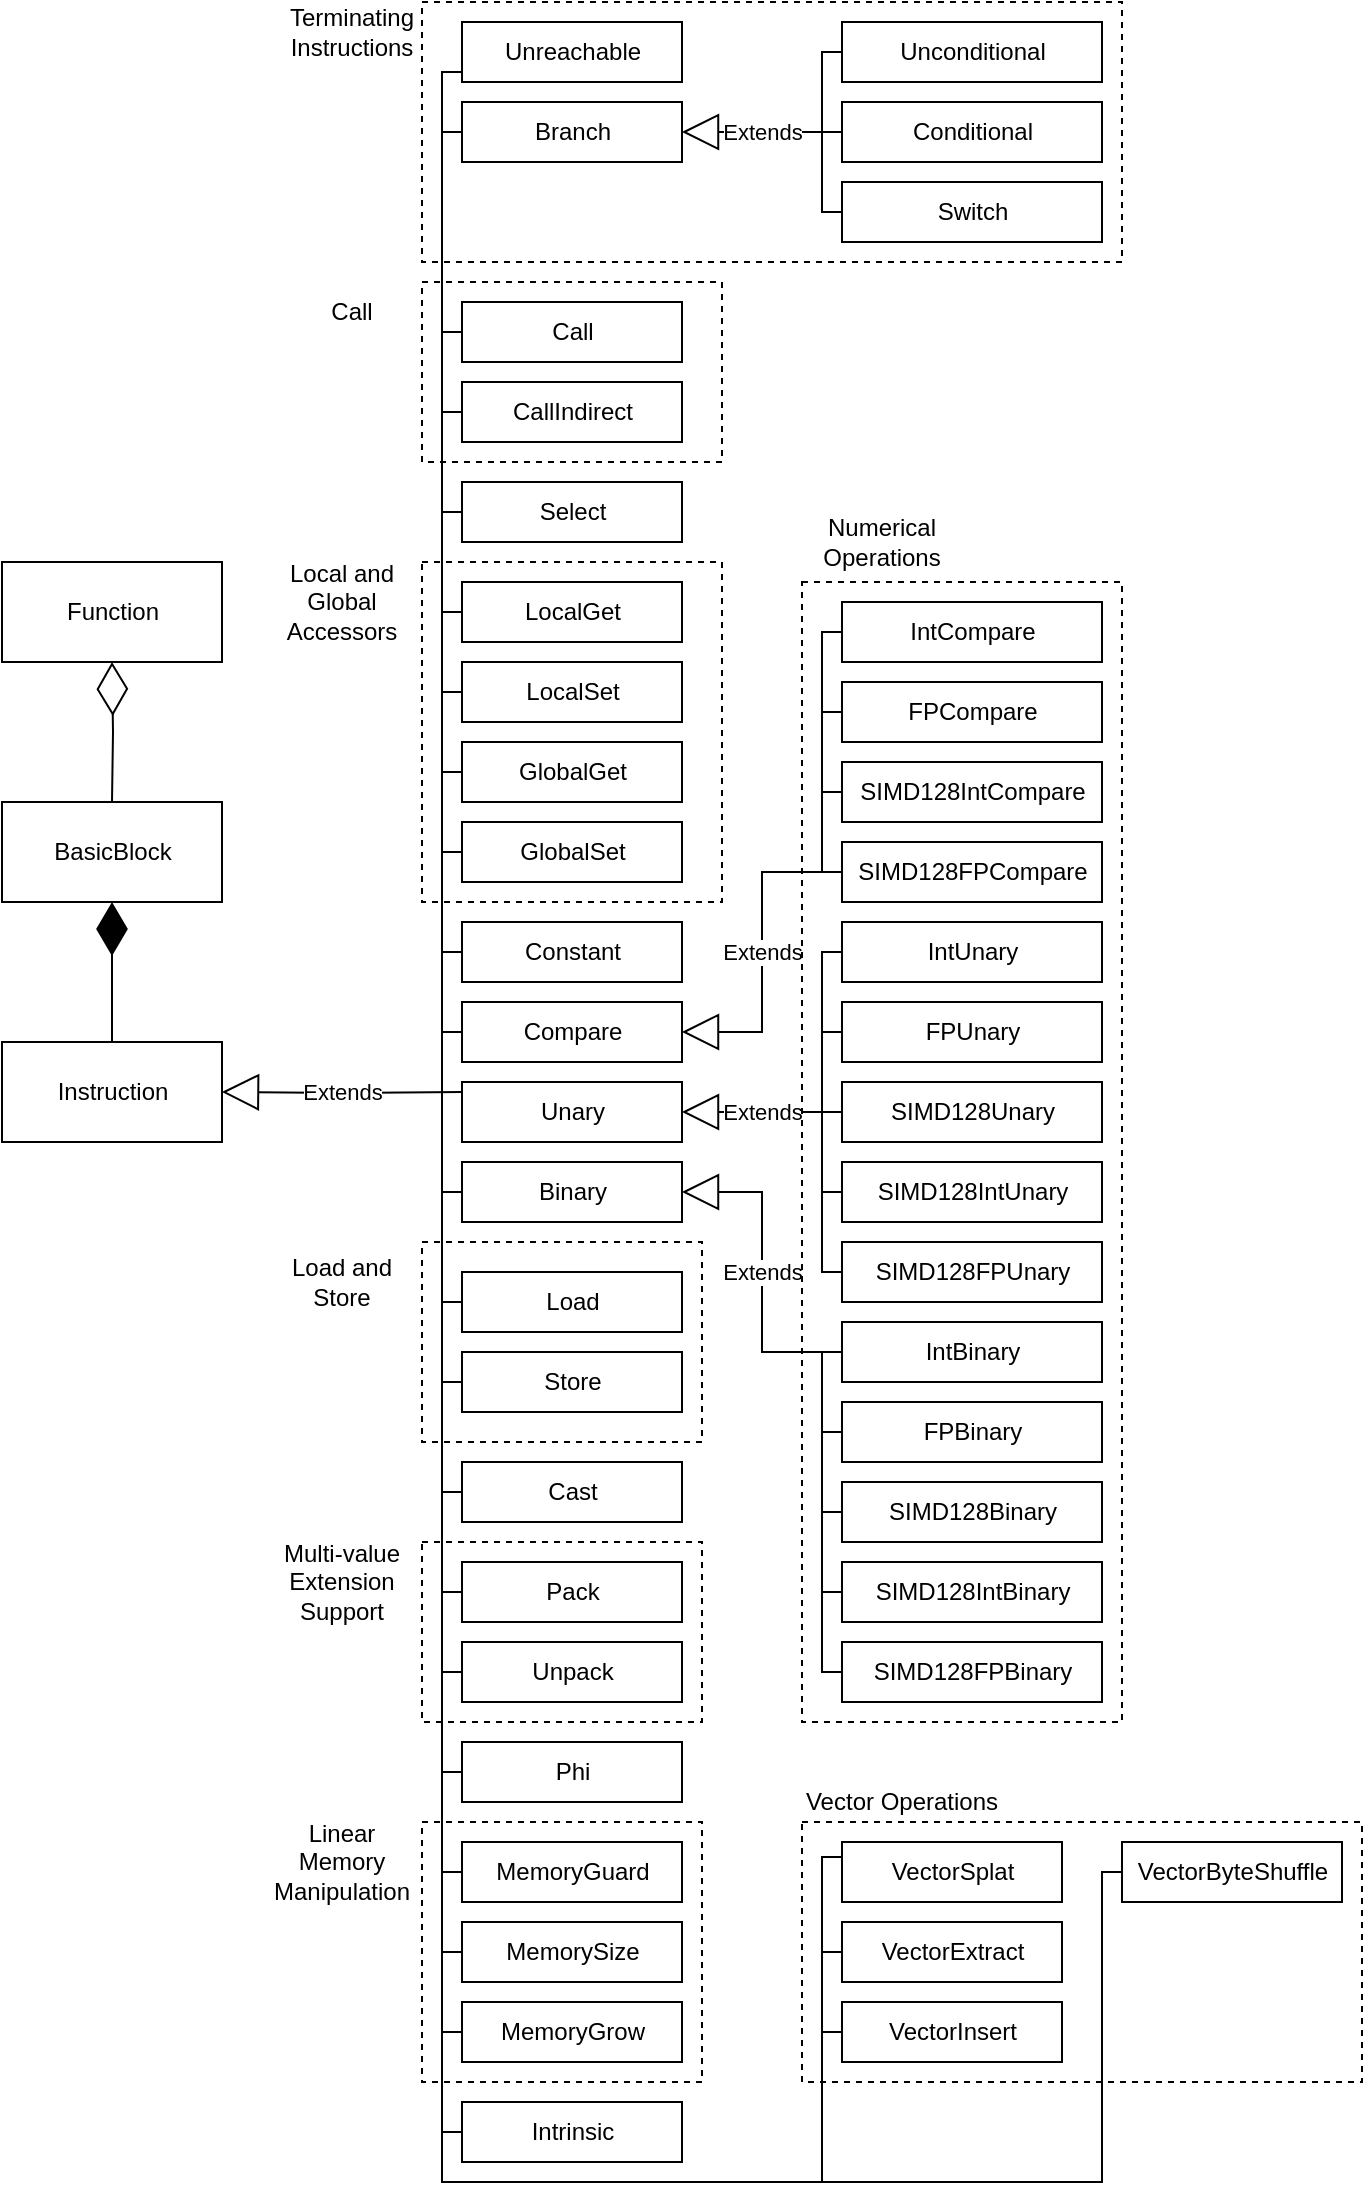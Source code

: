<mxfile version="14.5.1" type="device"><diagram id="FOl6wd9yAfYNRvxzhMEs" name="Page-1"><mxGraphModel dx="987" dy="991" grid="1" gridSize="10" guides="1" tooltips="1" connect="1" arrows="1" fold="1" page="1" pageScale="1" pageWidth="850" pageHeight="1100" math="0" shadow="0"><root><mxCell id="0"/><mxCell id="1" parent="0"/><mxCell id="zoTPnZsfl8vNHFuXd6Uk-2" value="Instruction" style="html=1;" parent="1" vertex="1"><mxGeometry x="80" y="540" width="110" height="50" as="geometry"/></mxCell><mxCell id="zoTPnZsfl8vNHFuXd6Uk-37" style="edgeStyle=orthogonalEdgeStyle;rounded=0;orthogonalLoop=1;jettySize=auto;html=1;exitX=0;exitY=0.5;exitDx=0;exitDy=0;endArrow=none;endFill=0;" parent="1" source="zoTPnZsfl8vNHFuXd6Uk-3" edge="1"><mxGeometry relative="1" as="geometry"><mxPoint x="300" y="580" as="targetPoint"/><Array as="points"><mxPoint x="300" y="55"/></Array></mxGeometry></mxCell><mxCell id="zoTPnZsfl8vNHFuXd6Uk-3" value="Unreachable" style="html=1;" parent="1" vertex="1"><mxGeometry x="310" y="30" width="110" height="30" as="geometry"/></mxCell><mxCell id="zoTPnZsfl8vNHFuXd6Uk-38" style="edgeStyle=orthogonalEdgeStyle;rounded=0;orthogonalLoop=1;jettySize=auto;html=1;exitX=0;exitY=0.5;exitDx=0;exitDy=0;endArrow=none;endFill=0;strokeColor=#000000;" parent="1" source="zoTPnZsfl8vNHFuXd6Uk-5" edge="1"><mxGeometry relative="1" as="geometry"><mxPoint x="300" y="95" as="targetPoint"/></mxGeometry></mxCell><mxCell id="zoTPnZsfl8vNHFuXd6Uk-5" value="Branch" style="html=1;" parent="1" vertex="1"><mxGeometry x="310" y="70" width="110" height="30" as="geometry"/></mxCell><mxCell id="zoTPnZsfl8vNHFuXd6Uk-39" style="edgeStyle=orthogonalEdgeStyle;rounded=0;orthogonalLoop=1;jettySize=auto;html=1;exitX=0;exitY=0.5;exitDx=0;exitDy=0;endArrow=none;endFill=0;strokeColor=#000000;" parent="1" source="zoTPnZsfl8vNHFuXd6Uk-6" edge="1"><mxGeometry relative="1" as="geometry"><mxPoint x="300" y="175" as="targetPoint"/></mxGeometry></mxCell><mxCell id="zoTPnZsfl8vNHFuXd6Uk-6" value="Call" style="html=1;" parent="1" vertex="1"><mxGeometry x="310" y="170" width="110" height="30" as="geometry"/></mxCell><mxCell id="zoTPnZsfl8vNHFuXd6Uk-40" style="edgeStyle=orthogonalEdgeStyle;rounded=0;orthogonalLoop=1;jettySize=auto;html=1;exitX=0;exitY=0.5;exitDx=0;exitDy=0;endArrow=none;endFill=0;strokeColor=#000000;" parent="1" source="zoTPnZsfl8vNHFuXd6Uk-7" edge="1"><mxGeometry relative="1" as="geometry"><mxPoint x="300" y="215" as="targetPoint"/></mxGeometry></mxCell><mxCell id="zoTPnZsfl8vNHFuXd6Uk-7" value="CallIndirect" style="html=1;" parent="1" vertex="1"><mxGeometry x="310" y="210" width="110" height="30" as="geometry"/></mxCell><mxCell id="zoTPnZsfl8vNHFuXd6Uk-41" style="edgeStyle=orthogonalEdgeStyle;rounded=0;orthogonalLoop=1;jettySize=auto;html=1;exitX=0;exitY=0.5;exitDx=0;exitDy=0;endArrow=none;endFill=0;strokeColor=#000000;" parent="1" source="zoTPnZsfl8vNHFuXd6Uk-8" edge="1"><mxGeometry relative="1" as="geometry"><mxPoint x="300" y="265" as="targetPoint"/></mxGeometry></mxCell><mxCell id="zoTPnZsfl8vNHFuXd6Uk-8" value="Select" style="html=1;" parent="1" vertex="1"><mxGeometry x="310" y="260" width="110" height="30" as="geometry"/></mxCell><mxCell id="zoTPnZsfl8vNHFuXd6Uk-42" style="edgeStyle=orthogonalEdgeStyle;rounded=0;orthogonalLoop=1;jettySize=auto;html=1;exitX=0;exitY=0.5;exitDx=0;exitDy=0;endArrow=none;endFill=0;strokeColor=#000000;" parent="1" source="zoTPnZsfl8vNHFuXd6Uk-9" edge="1"><mxGeometry relative="1" as="geometry"><mxPoint x="300" y="325" as="targetPoint"/></mxGeometry></mxCell><mxCell id="zoTPnZsfl8vNHFuXd6Uk-9" value="LocalGet" style="html=1;" parent="1" vertex="1"><mxGeometry x="310" y="310" width="110" height="30" as="geometry"/></mxCell><mxCell id="zoTPnZsfl8vNHFuXd6Uk-43" style="edgeStyle=orthogonalEdgeStyle;rounded=0;orthogonalLoop=1;jettySize=auto;html=1;exitX=0;exitY=0.5;exitDx=0;exitDy=0;endArrow=none;endFill=0;strokeColor=#000000;" parent="1" source="zoTPnZsfl8vNHFuXd6Uk-10" edge="1"><mxGeometry relative="1" as="geometry"><mxPoint x="300" y="365" as="targetPoint"/></mxGeometry></mxCell><mxCell id="zoTPnZsfl8vNHFuXd6Uk-10" value="LocalSet" style="html=1;" parent="1" vertex="1"><mxGeometry x="310" y="350" width="110" height="30" as="geometry"/></mxCell><mxCell id="zoTPnZsfl8vNHFuXd6Uk-44" style="edgeStyle=orthogonalEdgeStyle;rounded=0;orthogonalLoop=1;jettySize=auto;html=1;exitX=0;exitY=0.5;exitDx=0;exitDy=0;endArrow=none;endFill=0;strokeColor=#000000;" parent="1" source="zoTPnZsfl8vNHFuXd6Uk-11" edge="1"><mxGeometry relative="1" as="geometry"><mxPoint x="300" y="405" as="targetPoint"/></mxGeometry></mxCell><mxCell id="zoTPnZsfl8vNHFuXd6Uk-11" value="GlobalGet" style="html=1;" parent="1" vertex="1"><mxGeometry x="310" y="390" width="110" height="30" as="geometry"/></mxCell><mxCell id="zoTPnZsfl8vNHFuXd6Uk-45" style="edgeStyle=orthogonalEdgeStyle;rounded=0;orthogonalLoop=1;jettySize=auto;html=1;exitX=0;exitY=0.5;exitDx=0;exitDy=0;endArrow=none;endFill=0;strokeColor=#000000;" parent="1" source="zoTPnZsfl8vNHFuXd6Uk-12" edge="1"><mxGeometry relative="1" as="geometry"><mxPoint x="300" y="445" as="targetPoint"/></mxGeometry></mxCell><mxCell id="zoTPnZsfl8vNHFuXd6Uk-12" value="GlobalSet" style="html=1;" parent="1" vertex="1"><mxGeometry x="310" y="430" width="110" height="30" as="geometry"/></mxCell><mxCell id="zoTPnZsfl8vNHFuXd6Uk-46" style="edgeStyle=orthogonalEdgeStyle;rounded=0;orthogonalLoop=1;jettySize=auto;html=1;exitX=0;exitY=0.5;exitDx=0;exitDy=0;endArrow=none;endFill=0;strokeColor=#000000;" parent="1" source="zoTPnZsfl8vNHFuXd6Uk-13" edge="1"><mxGeometry relative="1" as="geometry"><mxPoint x="300" y="495" as="targetPoint"/></mxGeometry></mxCell><mxCell id="zoTPnZsfl8vNHFuXd6Uk-13" value="Constant" style="html=1;" parent="1" vertex="1"><mxGeometry x="310" y="480" width="110" height="30" as="geometry"/></mxCell><mxCell id="zoTPnZsfl8vNHFuXd6Uk-47" style="edgeStyle=orthogonalEdgeStyle;rounded=0;orthogonalLoop=1;jettySize=auto;html=1;exitX=0;exitY=0.5;exitDx=0;exitDy=0;endArrow=none;endFill=0;strokeColor=#000000;" parent="1" source="zoTPnZsfl8vNHFuXd6Uk-14" edge="1"><mxGeometry relative="1" as="geometry"><mxPoint x="300" y="535" as="targetPoint"/></mxGeometry></mxCell><mxCell id="zoTPnZsfl8vNHFuXd6Uk-14" value="Compare" style="html=1;" parent="1" vertex="1"><mxGeometry x="310" y="520" width="110" height="30" as="geometry"/></mxCell><mxCell id="zoTPnZsfl8vNHFuXd6Uk-15" value="Unary" style="html=1;" parent="1" vertex="1"><mxGeometry x="310" y="560" width="110" height="30" as="geometry"/></mxCell><mxCell id="zoTPnZsfl8vNHFuXd6Uk-49" style="edgeStyle=orthogonalEdgeStyle;rounded=0;orthogonalLoop=1;jettySize=auto;html=1;exitX=0;exitY=0.5;exitDx=0;exitDy=0;endArrow=none;endFill=0;strokeColor=#000000;" parent="1" source="zoTPnZsfl8vNHFuXd6Uk-16" edge="1"><mxGeometry relative="1" as="geometry"><mxPoint x="300" y="615" as="targetPoint"/></mxGeometry></mxCell><mxCell id="zoTPnZsfl8vNHFuXd6Uk-16" value="Binary" style="html=1;" parent="1" vertex="1"><mxGeometry x="310" y="600" width="110" height="30" as="geometry"/></mxCell><mxCell id="zoTPnZsfl8vNHFuXd6Uk-50" style="edgeStyle=orthogonalEdgeStyle;rounded=0;orthogonalLoop=1;jettySize=auto;html=1;exitX=0;exitY=0.5;exitDx=0;exitDy=0;endArrow=none;endFill=0;strokeColor=#000000;" parent="1" source="zoTPnZsfl8vNHFuXd6Uk-17" edge="1"><mxGeometry relative="1" as="geometry"><mxPoint x="300" y="670" as="targetPoint"/></mxGeometry></mxCell><mxCell id="zoTPnZsfl8vNHFuXd6Uk-17" value="Load" style="html=1;" parent="1" vertex="1"><mxGeometry x="310" y="655" width="110" height="30" as="geometry"/></mxCell><mxCell id="zoTPnZsfl8vNHFuXd6Uk-51" style="edgeStyle=orthogonalEdgeStyle;rounded=0;orthogonalLoop=1;jettySize=auto;html=1;exitX=0;exitY=0.5;exitDx=0;exitDy=0;endArrow=none;endFill=0;strokeColor=#000000;" parent="1" source="zoTPnZsfl8vNHFuXd6Uk-18" edge="1"><mxGeometry relative="1" as="geometry"><mxPoint x="300" y="710" as="targetPoint"/></mxGeometry></mxCell><mxCell id="zoTPnZsfl8vNHFuXd6Uk-18" value="Store" style="html=1;" parent="1" vertex="1"><mxGeometry x="310" y="695" width="110" height="30" as="geometry"/></mxCell><mxCell id="zoTPnZsfl8vNHFuXd6Uk-52" style="edgeStyle=orthogonalEdgeStyle;rounded=0;orthogonalLoop=1;jettySize=auto;html=1;exitX=0;exitY=0.5;exitDx=0;exitDy=0;endArrow=none;endFill=0;strokeColor=#000000;" parent="1" source="zoTPnZsfl8vNHFuXd6Uk-19" edge="1"><mxGeometry relative="1" as="geometry"><mxPoint x="300" y="765" as="targetPoint"/></mxGeometry></mxCell><mxCell id="zoTPnZsfl8vNHFuXd6Uk-19" value="Cast" style="html=1;" parent="1" vertex="1"><mxGeometry x="310" y="750" width="110" height="30" as="geometry"/></mxCell><mxCell id="zoTPnZsfl8vNHFuXd6Uk-53" style="edgeStyle=orthogonalEdgeStyle;rounded=0;orthogonalLoop=1;jettySize=auto;html=1;exitX=0;exitY=0.5;exitDx=0;exitDy=0;endArrow=none;endFill=0;strokeColor=#000000;" parent="1" source="zoTPnZsfl8vNHFuXd6Uk-20" edge="1"><mxGeometry relative="1" as="geometry"><mxPoint x="300" y="815" as="targetPoint"/></mxGeometry></mxCell><mxCell id="zoTPnZsfl8vNHFuXd6Uk-20" value="Pack" style="html=1;" parent="1" vertex="1"><mxGeometry x="310" y="800" width="110" height="30" as="geometry"/></mxCell><mxCell id="zoTPnZsfl8vNHFuXd6Uk-54" style="edgeStyle=orthogonalEdgeStyle;rounded=0;orthogonalLoop=1;jettySize=auto;html=1;exitX=0;exitY=0.5;exitDx=0;exitDy=0;endArrow=none;endFill=0;strokeColor=#000000;" parent="1" source="zoTPnZsfl8vNHFuXd6Uk-21" edge="1"><mxGeometry relative="1" as="geometry"><mxPoint x="300" y="855" as="targetPoint"/></mxGeometry></mxCell><mxCell id="zoTPnZsfl8vNHFuXd6Uk-21" value="Unpack" style="html=1;" parent="1" vertex="1"><mxGeometry x="310" y="840" width="110" height="30" as="geometry"/></mxCell><mxCell id="zoTPnZsfl8vNHFuXd6Uk-55" style="edgeStyle=orthogonalEdgeStyle;rounded=0;orthogonalLoop=1;jettySize=auto;html=1;exitX=0;exitY=0.5;exitDx=0;exitDy=0;endArrow=none;endFill=0;strokeColor=#000000;" parent="1" source="zoTPnZsfl8vNHFuXd6Uk-22" edge="1"><mxGeometry relative="1" as="geometry"><mxPoint x="300" y="915" as="targetPoint"/></mxGeometry></mxCell><mxCell id="zoTPnZsfl8vNHFuXd6Uk-22" value="Phi" style="html=1;" parent="1" vertex="1"><mxGeometry x="310" y="890" width="110" height="30" as="geometry"/></mxCell><mxCell id="zoTPnZsfl8vNHFuXd6Uk-56" style="edgeStyle=orthogonalEdgeStyle;rounded=0;orthogonalLoop=1;jettySize=auto;html=1;exitX=0;exitY=0.5;exitDx=0;exitDy=0;endArrow=none;endFill=0;strokeColor=#000000;" parent="1" source="zoTPnZsfl8vNHFuXd6Uk-23" edge="1"><mxGeometry relative="1" as="geometry"><mxPoint x="300" y="955" as="targetPoint"/></mxGeometry></mxCell><mxCell id="zoTPnZsfl8vNHFuXd6Uk-23" value="MemoryGuard" style="html=1;" parent="1" vertex="1"><mxGeometry x="310" y="940" width="110" height="30" as="geometry"/></mxCell><mxCell id="zoTPnZsfl8vNHFuXd6Uk-57" style="edgeStyle=orthogonalEdgeStyle;rounded=0;orthogonalLoop=1;jettySize=auto;html=1;exitX=0;exitY=0.5;exitDx=0;exitDy=0;endArrow=none;endFill=0;strokeColor=#000000;" parent="1" source="zoTPnZsfl8vNHFuXd6Uk-24" edge="1"><mxGeometry relative="1" as="geometry"><mxPoint x="300" y="995" as="targetPoint"/></mxGeometry></mxCell><mxCell id="zoTPnZsfl8vNHFuXd6Uk-24" value="MemorySize" style="html=1;" parent="1" vertex="1"><mxGeometry x="310" y="980" width="110" height="30" as="geometry"/></mxCell><mxCell id="zoTPnZsfl8vNHFuXd6Uk-58" style="edgeStyle=orthogonalEdgeStyle;rounded=0;orthogonalLoop=1;jettySize=auto;html=1;exitX=0;exitY=0.5;exitDx=0;exitDy=0;endArrow=none;endFill=0;strokeColor=#000000;" parent="1" source="zoTPnZsfl8vNHFuXd6Uk-25" edge="1"><mxGeometry relative="1" as="geometry"><mxPoint x="300" y="1035" as="targetPoint"/></mxGeometry></mxCell><mxCell id="zoTPnZsfl8vNHFuXd6Uk-25" value="MemoryGrow" style="html=1;" parent="1" vertex="1"><mxGeometry x="310" y="1020" width="110" height="30" as="geometry"/></mxCell><mxCell id="zoTPnZsfl8vNHFuXd6Uk-96" style="edgeStyle=orthogonalEdgeStyle;rounded=0;orthogonalLoop=1;jettySize=auto;html=1;exitX=0;exitY=0.25;exitDx=0;exitDy=0;entryX=0;entryY=0.5;entryDx=0;entryDy=0;endArrow=none;endFill=0;strokeColor=#000000;" parent="1" source="zoTPnZsfl8vNHFuXd6Uk-26" target="zoTPnZsfl8vNHFuXd6Uk-30" edge="1"><mxGeometry relative="1" as="geometry"><Array as="points"><mxPoint x="490" y="947"/><mxPoint x="490" y="1110"/><mxPoint x="300" y="1110"/><mxPoint x="300" y="1085"/></Array></mxGeometry></mxCell><mxCell id="zoTPnZsfl8vNHFuXd6Uk-26" value="VectorSplat" style="html=1;" parent="1" vertex="1"><mxGeometry x="500" y="940" width="110" height="30" as="geometry"/></mxCell><mxCell id="zoTPnZsfl8vNHFuXd6Uk-97" style="edgeStyle=orthogonalEdgeStyle;rounded=0;orthogonalLoop=1;jettySize=auto;html=1;exitX=0;exitY=0.5;exitDx=0;exitDy=0;endArrow=none;endFill=0;strokeColor=#000000;" parent="1" source="zoTPnZsfl8vNHFuXd6Uk-27" edge="1"><mxGeometry relative="1" as="geometry"><mxPoint x="490" y="995" as="targetPoint"/></mxGeometry></mxCell><mxCell id="zoTPnZsfl8vNHFuXd6Uk-27" value="VectorExtract" style="html=1;" parent="1" vertex="1"><mxGeometry x="500" y="980" width="110" height="30" as="geometry"/></mxCell><mxCell id="zoTPnZsfl8vNHFuXd6Uk-98" style="edgeStyle=orthogonalEdgeStyle;rounded=0;orthogonalLoop=1;jettySize=auto;html=1;exitX=0;exitY=0.5;exitDx=0;exitDy=0;endArrow=none;endFill=0;strokeColor=#000000;" parent="1" source="zoTPnZsfl8vNHFuXd6Uk-28" edge="1"><mxGeometry relative="1" as="geometry"><mxPoint x="490" y="1035" as="targetPoint"/></mxGeometry></mxCell><mxCell id="zoTPnZsfl8vNHFuXd6Uk-28" value="VectorInsert" style="html=1;" parent="1" vertex="1"><mxGeometry x="500" y="1020" width="110" height="30" as="geometry"/></mxCell><mxCell id="zoTPnZsfl8vNHFuXd6Uk-99" style="edgeStyle=orthogonalEdgeStyle;rounded=0;orthogonalLoop=1;jettySize=auto;html=1;exitX=0;exitY=0.5;exitDx=0;exitDy=0;endArrow=none;endFill=0;strokeColor=#000000;" parent="1" source="zoTPnZsfl8vNHFuXd6Uk-29" edge="1"><mxGeometry relative="1" as="geometry"><mxPoint x="440" y="1110" as="targetPoint"/><Array as="points"><mxPoint x="630" y="955"/><mxPoint x="630" y="1110"/></Array></mxGeometry></mxCell><mxCell id="zoTPnZsfl8vNHFuXd6Uk-29" value="VectorByteShuffle" style="html=1;" parent="1" vertex="1"><mxGeometry x="640" y="940" width="110" height="30" as="geometry"/></mxCell><mxCell id="zoTPnZsfl8vNHFuXd6Uk-48" style="edgeStyle=orthogonalEdgeStyle;rounded=0;orthogonalLoop=1;jettySize=auto;html=1;exitX=0;exitY=0.5;exitDx=0;exitDy=0;endArrow=none;endFill=0;strokeColor=#000000;" parent="1" source="zoTPnZsfl8vNHFuXd6Uk-30" edge="1"><mxGeometry relative="1" as="geometry"><mxPoint x="300" y="580" as="targetPoint"/><Array as="points"><mxPoint x="300" y="1085"/></Array></mxGeometry></mxCell><mxCell id="zoTPnZsfl8vNHFuXd6Uk-30" value="Intrinsic" style="html=1;" parent="1" vertex="1"><mxGeometry x="310" y="1070" width="110" height="30" as="geometry"/></mxCell><mxCell id="zoTPnZsfl8vNHFuXd6Uk-32" value="Conditional" style="html=1;" parent="1" vertex="1"><mxGeometry x="500" y="70" width="130" height="30" as="geometry"/></mxCell><mxCell id="zoTPnZsfl8vNHFuXd6Uk-65" style="edgeStyle=orthogonalEdgeStyle;rounded=0;orthogonalLoop=1;jettySize=auto;html=1;exitX=0;exitY=0.5;exitDx=0;exitDy=0;entryX=0;entryY=0.5;entryDx=0;entryDy=0;endArrow=none;endFill=0;strokeColor=#000000;" parent="1" source="zoTPnZsfl8vNHFuXd6Uk-33" target="zoTPnZsfl8vNHFuXd6Uk-34" edge="1"><mxGeometry relative="1" as="geometry"><Array as="points"><mxPoint x="490" y="45"/><mxPoint x="490" y="125"/></Array></mxGeometry></mxCell><mxCell id="zoTPnZsfl8vNHFuXd6Uk-33" value="Unconditional" style="html=1;" parent="1" vertex="1"><mxGeometry x="500" y="30" width="130" height="30" as="geometry"/></mxCell><mxCell id="zoTPnZsfl8vNHFuXd6Uk-34" value="Switch" style="html=1;" parent="1" vertex="1"><mxGeometry x="500" y="110" width="130" height="30" as="geometry"/></mxCell><mxCell id="zoTPnZsfl8vNHFuXd6Uk-35" value="Extends" style="endArrow=block;endSize=16;endFill=0;html=1;rounded=0;edgeStyle=orthogonalEdgeStyle;entryX=1;entryY=0.5;entryDx=0;entryDy=0;" parent="1" target="zoTPnZsfl8vNHFuXd6Uk-2" edge="1"><mxGeometry width="160" relative="1" as="geometry"><mxPoint x="310" y="565" as="sourcePoint"/><mxPoint x="730" y="380" as="targetPoint"/></mxGeometry></mxCell><mxCell id="zoTPnZsfl8vNHFuXd6Uk-63" value="Extends" style="endArrow=block;endSize=16;endFill=0;html=1;rounded=0;edgeStyle=orthogonalEdgeStyle;entryX=1;entryY=0.5;entryDx=0;entryDy=0;" parent="1" source="zoTPnZsfl8vNHFuXd6Uk-32" target="zoTPnZsfl8vNHFuXd6Uk-5" edge="1"><mxGeometry width="160" relative="1" as="geometry"><mxPoint x="320" y="535" as="sourcePoint"/><mxPoint x="240" y="535" as="targetPoint"/></mxGeometry></mxCell><mxCell id="zoTPnZsfl8vNHFuXd6Uk-72" style="edgeStyle=orthogonalEdgeStyle;rounded=0;orthogonalLoop=1;jettySize=auto;html=1;exitX=0;exitY=0.5;exitDx=0;exitDy=0;entryX=0;entryY=0.5;entryDx=0;entryDy=0;endArrow=none;endFill=0;strokeColor=#000000;" parent="1" source="zoTPnZsfl8vNHFuXd6Uk-66" target="zoTPnZsfl8vNHFuXd6Uk-70" edge="1"><mxGeometry relative="1" as="geometry"><Array as="points"><mxPoint x="490" y="495"/><mxPoint x="490" y="655"/></Array></mxGeometry></mxCell><mxCell id="zoTPnZsfl8vNHFuXd6Uk-66" value="IntUnary" style="html=1;" parent="1" vertex="1"><mxGeometry x="500" y="480" width="130" height="30" as="geometry"/></mxCell><mxCell id="zoTPnZsfl8vNHFuXd6Uk-73" style="edgeStyle=orthogonalEdgeStyle;rounded=0;orthogonalLoop=1;jettySize=auto;html=1;exitX=0;exitY=0.5;exitDx=0;exitDy=0;endArrow=none;endFill=0;strokeColor=#000000;" parent="1" source="zoTPnZsfl8vNHFuXd6Uk-67" edge="1"><mxGeometry relative="1" as="geometry"><mxPoint x="490" y="535" as="targetPoint"/></mxGeometry></mxCell><mxCell id="zoTPnZsfl8vNHFuXd6Uk-67" value="FPUnary" style="html=1;" parent="1" vertex="1"><mxGeometry x="500" y="520" width="130" height="30" as="geometry"/></mxCell><mxCell id="zoTPnZsfl8vNHFuXd6Uk-74" style="edgeStyle=orthogonalEdgeStyle;rounded=0;orthogonalLoop=1;jettySize=auto;html=1;exitX=0;exitY=0.5;exitDx=0;exitDy=0;endArrow=none;endFill=0;strokeColor=#000000;" parent="1" source="zoTPnZsfl8vNHFuXd6Uk-68" edge="1"><mxGeometry relative="1" as="geometry"><mxPoint x="490" y="575" as="targetPoint"/></mxGeometry></mxCell><mxCell id="zoTPnZsfl8vNHFuXd6Uk-68" value="SIMD128Unary" style="html=1;" parent="1" vertex="1"><mxGeometry x="500" y="560" width="130" height="30" as="geometry"/></mxCell><mxCell id="zoTPnZsfl8vNHFuXd6Uk-75" style="edgeStyle=orthogonalEdgeStyle;rounded=0;orthogonalLoop=1;jettySize=auto;html=1;exitX=0;exitY=0.5;exitDx=0;exitDy=0;endArrow=none;endFill=0;strokeColor=#000000;" parent="1" source="zoTPnZsfl8vNHFuXd6Uk-69" edge="1"><mxGeometry relative="1" as="geometry"><mxPoint x="490" y="615" as="targetPoint"/></mxGeometry></mxCell><mxCell id="zoTPnZsfl8vNHFuXd6Uk-69" value="SIMD128IntUnary" style="html=1;" parent="1" vertex="1"><mxGeometry x="500" y="600" width="130" height="30" as="geometry"/></mxCell><mxCell id="zoTPnZsfl8vNHFuXd6Uk-70" value="SIMD128FPUnary" style="html=1;" parent="1" vertex="1"><mxGeometry x="500" y="640" width="130" height="30" as="geometry"/></mxCell><mxCell id="zoTPnZsfl8vNHFuXd6Uk-76" value="IntBinary" style="html=1;" parent="1" vertex="1"><mxGeometry x="500" y="680" width="130" height="30" as="geometry"/></mxCell><mxCell id="zoTPnZsfl8vNHFuXd6Uk-83" style="edgeStyle=orthogonalEdgeStyle;rounded=0;orthogonalLoop=1;jettySize=auto;html=1;exitX=0;exitY=0.5;exitDx=0;exitDy=0;endArrow=none;endFill=0;strokeColor=#000000;" parent="1" source="zoTPnZsfl8vNHFuXd6Uk-77" edge="1"><mxGeometry relative="1" as="geometry"><mxPoint x="490" y="735" as="targetPoint"/></mxGeometry></mxCell><mxCell id="zoTPnZsfl8vNHFuXd6Uk-77" value="FPBinary" style="html=1;" parent="1" vertex="1"><mxGeometry x="500" y="720" width="130" height="30" as="geometry"/></mxCell><mxCell id="zoTPnZsfl8vNHFuXd6Uk-84" style="edgeStyle=orthogonalEdgeStyle;rounded=0;orthogonalLoop=1;jettySize=auto;html=1;exitX=0;exitY=0.5;exitDx=0;exitDy=0;endArrow=none;endFill=0;strokeColor=#000000;" parent="1" source="zoTPnZsfl8vNHFuXd6Uk-78" edge="1"><mxGeometry relative="1" as="geometry"><mxPoint x="490" y="775" as="targetPoint"/></mxGeometry></mxCell><mxCell id="zoTPnZsfl8vNHFuXd6Uk-78" value="SIMD128Binary" style="html=1;" parent="1" vertex="1"><mxGeometry x="500" y="760" width="130" height="30" as="geometry"/></mxCell><mxCell id="zoTPnZsfl8vNHFuXd6Uk-85" style="edgeStyle=orthogonalEdgeStyle;rounded=0;orthogonalLoop=1;jettySize=auto;html=1;exitX=0;exitY=0.5;exitDx=0;exitDy=0;endArrow=none;endFill=0;strokeColor=#000000;" parent="1" source="zoTPnZsfl8vNHFuXd6Uk-79" edge="1"><mxGeometry relative="1" as="geometry"><mxPoint x="490" y="815" as="targetPoint"/></mxGeometry></mxCell><mxCell id="zoTPnZsfl8vNHFuXd6Uk-79" value="SIMD128IntBinary" style="html=1;" parent="1" vertex="1"><mxGeometry x="500" y="800" width="130" height="30" as="geometry"/></mxCell><mxCell id="zoTPnZsfl8vNHFuXd6Uk-82" style="edgeStyle=orthogonalEdgeStyle;rounded=0;orthogonalLoop=1;jettySize=auto;html=1;exitX=0;exitY=0.5;exitDx=0;exitDy=0;entryX=0;entryY=0.5;entryDx=0;entryDy=0;endArrow=none;endFill=0;strokeColor=#000000;" parent="1" source="zoTPnZsfl8vNHFuXd6Uk-80" target="zoTPnZsfl8vNHFuXd6Uk-76" edge="1"><mxGeometry relative="1" as="geometry"><Array as="points"><mxPoint x="490" y="855"/><mxPoint x="490" y="695"/></Array></mxGeometry></mxCell><mxCell id="zoTPnZsfl8vNHFuXd6Uk-80" value="SIMD128FPBinary" style="html=1;" parent="1" vertex="1"><mxGeometry x="500" y="840" width="130" height="30" as="geometry"/></mxCell><mxCell id="zoTPnZsfl8vNHFuXd6Uk-81" value="Extends" style="endArrow=block;endSize=16;endFill=0;html=1;rounded=0;edgeStyle=orthogonalEdgeStyle;exitX=0;exitY=0.5;exitDx=0;exitDy=0;entryX=1;entryY=0.5;entryDx=0;entryDy=0;" parent="1" source="zoTPnZsfl8vNHFuXd6Uk-76" target="zoTPnZsfl8vNHFuXd6Uk-16" edge="1"><mxGeometry width="160" relative="1" as="geometry"><mxPoint x="510" y="585" as="sourcePoint"/><mxPoint x="430" y="585" as="targetPoint"/></mxGeometry></mxCell><mxCell id="zoTPnZsfl8vNHFuXd6Uk-86" value="Extends" style="endArrow=block;endSize=16;endFill=0;html=1;rounded=0;edgeStyle=orthogonalEdgeStyle;entryX=1;entryY=0.5;entryDx=0;entryDy=0;exitX=0;exitY=0.5;exitDx=0;exitDy=0;" parent="1" source="zoTPnZsfl8vNHFuXd6Uk-68" target="zoTPnZsfl8vNHFuXd6Uk-15" edge="1"><mxGeometry width="160" relative="1" as="geometry"><mxPoint x="320" y="585" as="sourcePoint"/><mxPoint x="240" y="585" as="targetPoint"/></mxGeometry></mxCell><mxCell id="zoTPnZsfl8vNHFuXd6Uk-87" value="SIMD128FPCompare" style="html=1;" parent="1" vertex="1"><mxGeometry x="500" y="440" width="130" height="30" as="geometry"/></mxCell><mxCell id="zoTPnZsfl8vNHFuXd6Uk-93" style="edgeStyle=orthogonalEdgeStyle;rounded=0;orthogonalLoop=1;jettySize=auto;html=1;exitX=0;exitY=0.5;exitDx=0;exitDy=0;endArrow=none;endFill=0;strokeColor=#000000;" parent="1" source="zoTPnZsfl8vNHFuXd6Uk-88" edge="1"><mxGeometry relative="1" as="geometry"><mxPoint x="490" y="415" as="targetPoint"/></mxGeometry></mxCell><mxCell id="zoTPnZsfl8vNHFuXd6Uk-88" value="SIMD128IntCompare" style="html=1;" parent="1" vertex="1"><mxGeometry x="500" y="400" width="130" height="30" as="geometry"/></mxCell><mxCell id="zoTPnZsfl8vNHFuXd6Uk-92" style="edgeStyle=orthogonalEdgeStyle;rounded=0;orthogonalLoop=1;jettySize=auto;html=1;exitX=0;exitY=0.5;exitDx=0;exitDy=0;endArrow=none;endFill=0;strokeColor=#000000;" parent="1" source="zoTPnZsfl8vNHFuXd6Uk-89" edge="1"><mxGeometry relative="1" as="geometry"><mxPoint x="490" y="375" as="targetPoint"/></mxGeometry></mxCell><mxCell id="zoTPnZsfl8vNHFuXd6Uk-89" value="FPCompare" style="html=1;" parent="1" vertex="1"><mxGeometry x="500" y="360" width="130" height="30" as="geometry"/></mxCell><mxCell id="zoTPnZsfl8vNHFuXd6Uk-91" style="edgeStyle=orthogonalEdgeStyle;rounded=0;orthogonalLoop=1;jettySize=auto;html=1;exitX=0;exitY=0.5;exitDx=0;exitDy=0;entryX=0;entryY=0.5;entryDx=0;entryDy=0;endArrow=none;endFill=0;strokeColor=#000000;" parent="1" source="zoTPnZsfl8vNHFuXd6Uk-90" target="zoTPnZsfl8vNHFuXd6Uk-87" edge="1"><mxGeometry relative="1" as="geometry"><Array as="points"><mxPoint x="490" y="335"/><mxPoint x="490" y="455"/></Array></mxGeometry></mxCell><mxCell id="zoTPnZsfl8vNHFuXd6Uk-90" value="IntCompare" style="html=1;" parent="1" vertex="1"><mxGeometry x="500" y="320" width="130" height="30" as="geometry"/></mxCell><mxCell id="zoTPnZsfl8vNHFuXd6Uk-94" value="Extends" style="endArrow=block;endSize=16;endFill=0;html=1;rounded=0;edgeStyle=orthogonalEdgeStyle;entryX=1;entryY=0.5;entryDx=0;entryDy=0;exitX=0;exitY=0.5;exitDx=0;exitDy=0;" parent="1" source="zoTPnZsfl8vNHFuXd6Uk-87" target="zoTPnZsfl8vNHFuXd6Uk-14" edge="1"><mxGeometry width="160" relative="1" as="geometry"><mxPoint x="510" y="575" as="sourcePoint"/><mxPoint x="430" y="575" as="targetPoint"/></mxGeometry></mxCell><mxCell id="lZW-DeSWkJctVaStbRsD-1" value="BasicBlock" style="html=1;" parent="1" vertex="1"><mxGeometry x="80" y="420" width="110" height="50" as="geometry"/></mxCell><mxCell id="lZW-DeSWkJctVaStbRsD-2" value="" style="endArrow=diamondThin;endFill=1;endSize=24;html=1;rounded=0;edgeStyle=orthogonalEdgeStyle;entryX=0.5;entryY=1;entryDx=0;entryDy=0;exitX=0.5;exitY=0;exitDx=0;exitDy=0;" parent="1" source="zoTPnZsfl8vNHFuXd6Uk-2" target="lZW-DeSWkJctVaStbRsD-1" edge="1"><mxGeometry width="160" relative="1" as="geometry"><mxPoint x="55" y="684.5" as="sourcePoint"/><mxPoint x="215" y="684.5" as="targetPoint"/></mxGeometry></mxCell><mxCell id="lZW-DeSWkJctVaStbRsD-4" value="Function" style="html=1;" parent="1" vertex="1"><mxGeometry x="80" y="300" width="110" height="50" as="geometry"/></mxCell><mxCell id="lZW-DeSWkJctVaStbRsD-6" value="" style="endArrow=diamondThin;endFill=0;endSize=24;html=1;rounded=0;edgeStyle=orthogonalEdgeStyle;entryX=0.5;entryY=1;entryDx=0;entryDy=0;" parent="1" target="lZW-DeSWkJctVaStbRsD-4" edge="1"><mxGeometry width="160" relative="1" as="geometry"><mxPoint x="135" y="420" as="sourcePoint"/><mxPoint x="210" y="680" as="targetPoint"/></mxGeometry></mxCell><mxCell id="HTZZwtpF67P5R-XnpkEe-1" value="" style="rounded=0;whiteSpace=wrap;html=1;fillColor=none;dashed=1;" vertex="1" parent="1"><mxGeometry x="290" y="20" width="350" height="130" as="geometry"/></mxCell><mxCell id="HTZZwtpF67P5R-XnpkEe-3" value="" style="rounded=0;whiteSpace=wrap;html=1;fillColor=none;dashed=1;" vertex="1" parent="1"><mxGeometry x="290" y="160" width="150" height="90" as="geometry"/></mxCell><mxCell id="HTZZwtpF67P5R-XnpkEe-4" value="Terminating Instructions" style="text;html=1;strokeColor=none;fillColor=none;align=center;verticalAlign=middle;whiteSpace=wrap;rounded=0;dashed=1;" vertex="1" parent="1"><mxGeometry x="220" y="20" width="70" height="30" as="geometry"/></mxCell><mxCell id="HTZZwtpF67P5R-XnpkEe-6" value="Call" style="text;html=1;strokeColor=none;fillColor=none;align=center;verticalAlign=middle;whiteSpace=wrap;rounded=0;dashed=1;" vertex="1" parent="1"><mxGeometry x="220" y="160" width="70" height="30" as="geometry"/></mxCell><mxCell id="HTZZwtpF67P5R-XnpkEe-8" value="" style="rounded=0;whiteSpace=wrap;html=1;fillColor=none;dashed=1;" vertex="1" parent="1"><mxGeometry x="290" y="300" width="150" height="170" as="geometry"/></mxCell><mxCell id="HTZZwtpF67P5R-XnpkEe-9" value="Local and Global Accessors" style="text;html=1;strokeColor=none;fillColor=none;align=center;verticalAlign=middle;whiteSpace=wrap;rounded=0;dashed=1;" vertex="1" parent="1"><mxGeometry x="210" y="300" width="80" height="40" as="geometry"/></mxCell><mxCell id="HTZZwtpF67P5R-XnpkEe-11" value="" style="rounded=0;whiteSpace=wrap;html=1;fillColor=none;dashed=1;" vertex="1" parent="1"><mxGeometry x="480" y="310" width="160" height="570" as="geometry"/></mxCell><mxCell id="HTZZwtpF67P5R-XnpkEe-12" value="Numerical Operations" style="text;html=1;strokeColor=none;fillColor=none;align=center;verticalAlign=middle;whiteSpace=wrap;rounded=0;dashed=1;" vertex="1" parent="1"><mxGeometry x="480" y="270" width="80" height="40" as="geometry"/></mxCell><mxCell id="HTZZwtpF67P5R-XnpkEe-13" value="" style="rounded=0;whiteSpace=wrap;html=1;fillColor=none;dashed=1;" vertex="1" parent="1"><mxGeometry x="290" y="640" width="140" height="100" as="geometry"/></mxCell><mxCell id="HTZZwtpF67P5R-XnpkEe-14" value="Load and Store" style="text;html=1;strokeColor=none;fillColor=none;align=center;verticalAlign=middle;whiteSpace=wrap;rounded=0;dashed=1;" vertex="1" parent="1"><mxGeometry x="210" y="640" width="80" height="40" as="geometry"/></mxCell><mxCell id="HTZZwtpF67P5R-XnpkEe-15" value="" style="rounded=0;whiteSpace=wrap;html=1;fillColor=none;dashed=1;" vertex="1" parent="1"><mxGeometry x="290" y="790" width="140" height="90" as="geometry"/></mxCell><mxCell id="HTZZwtpF67P5R-XnpkEe-16" value="Multi-value Extension Support" style="text;html=1;strokeColor=none;fillColor=none;align=center;verticalAlign=middle;whiteSpace=wrap;rounded=0;dashed=1;" vertex="1" parent="1"><mxGeometry x="210" y="790" width="80" height="40" as="geometry"/></mxCell><mxCell id="HTZZwtpF67P5R-XnpkEe-18" value="" style="rounded=0;whiteSpace=wrap;html=1;fillColor=none;dashed=1;" vertex="1" parent="1"><mxGeometry x="290" y="930" width="140" height="130" as="geometry"/></mxCell><mxCell id="HTZZwtpF67P5R-XnpkEe-19" value="Linear Memory Manipulation" style="text;html=1;strokeColor=none;fillColor=none;align=center;verticalAlign=middle;whiteSpace=wrap;rounded=0;dashed=1;" vertex="1" parent="1"><mxGeometry x="210" y="930" width="80" height="40" as="geometry"/></mxCell><mxCell id="HTZZwtpF67P5R-XnpkEe-20" value="" style="rounded=0;whiteSpace=wrap;html=1;fillColor=none;dashed=1;" vertex="1" parent="1"><mxGeometry x="480" y="930" width="280" height="130" as="geometry"/></mxCell><mxCell id="HTZZwtpF67P5R-XnpkEe-21" value="Vector Operations" style="text;html=1;strokeColor=none;fillColor=none;align=center;verticalAlign=middle;whiteSpace=wrap;rounded=0;dashed=1;" vertex="1" parent="1"><mxGeometry x="480" y="910" width="100" height="20" as="geometry"/></mxCell></root></mxGraphModel></diagram></mxfile>